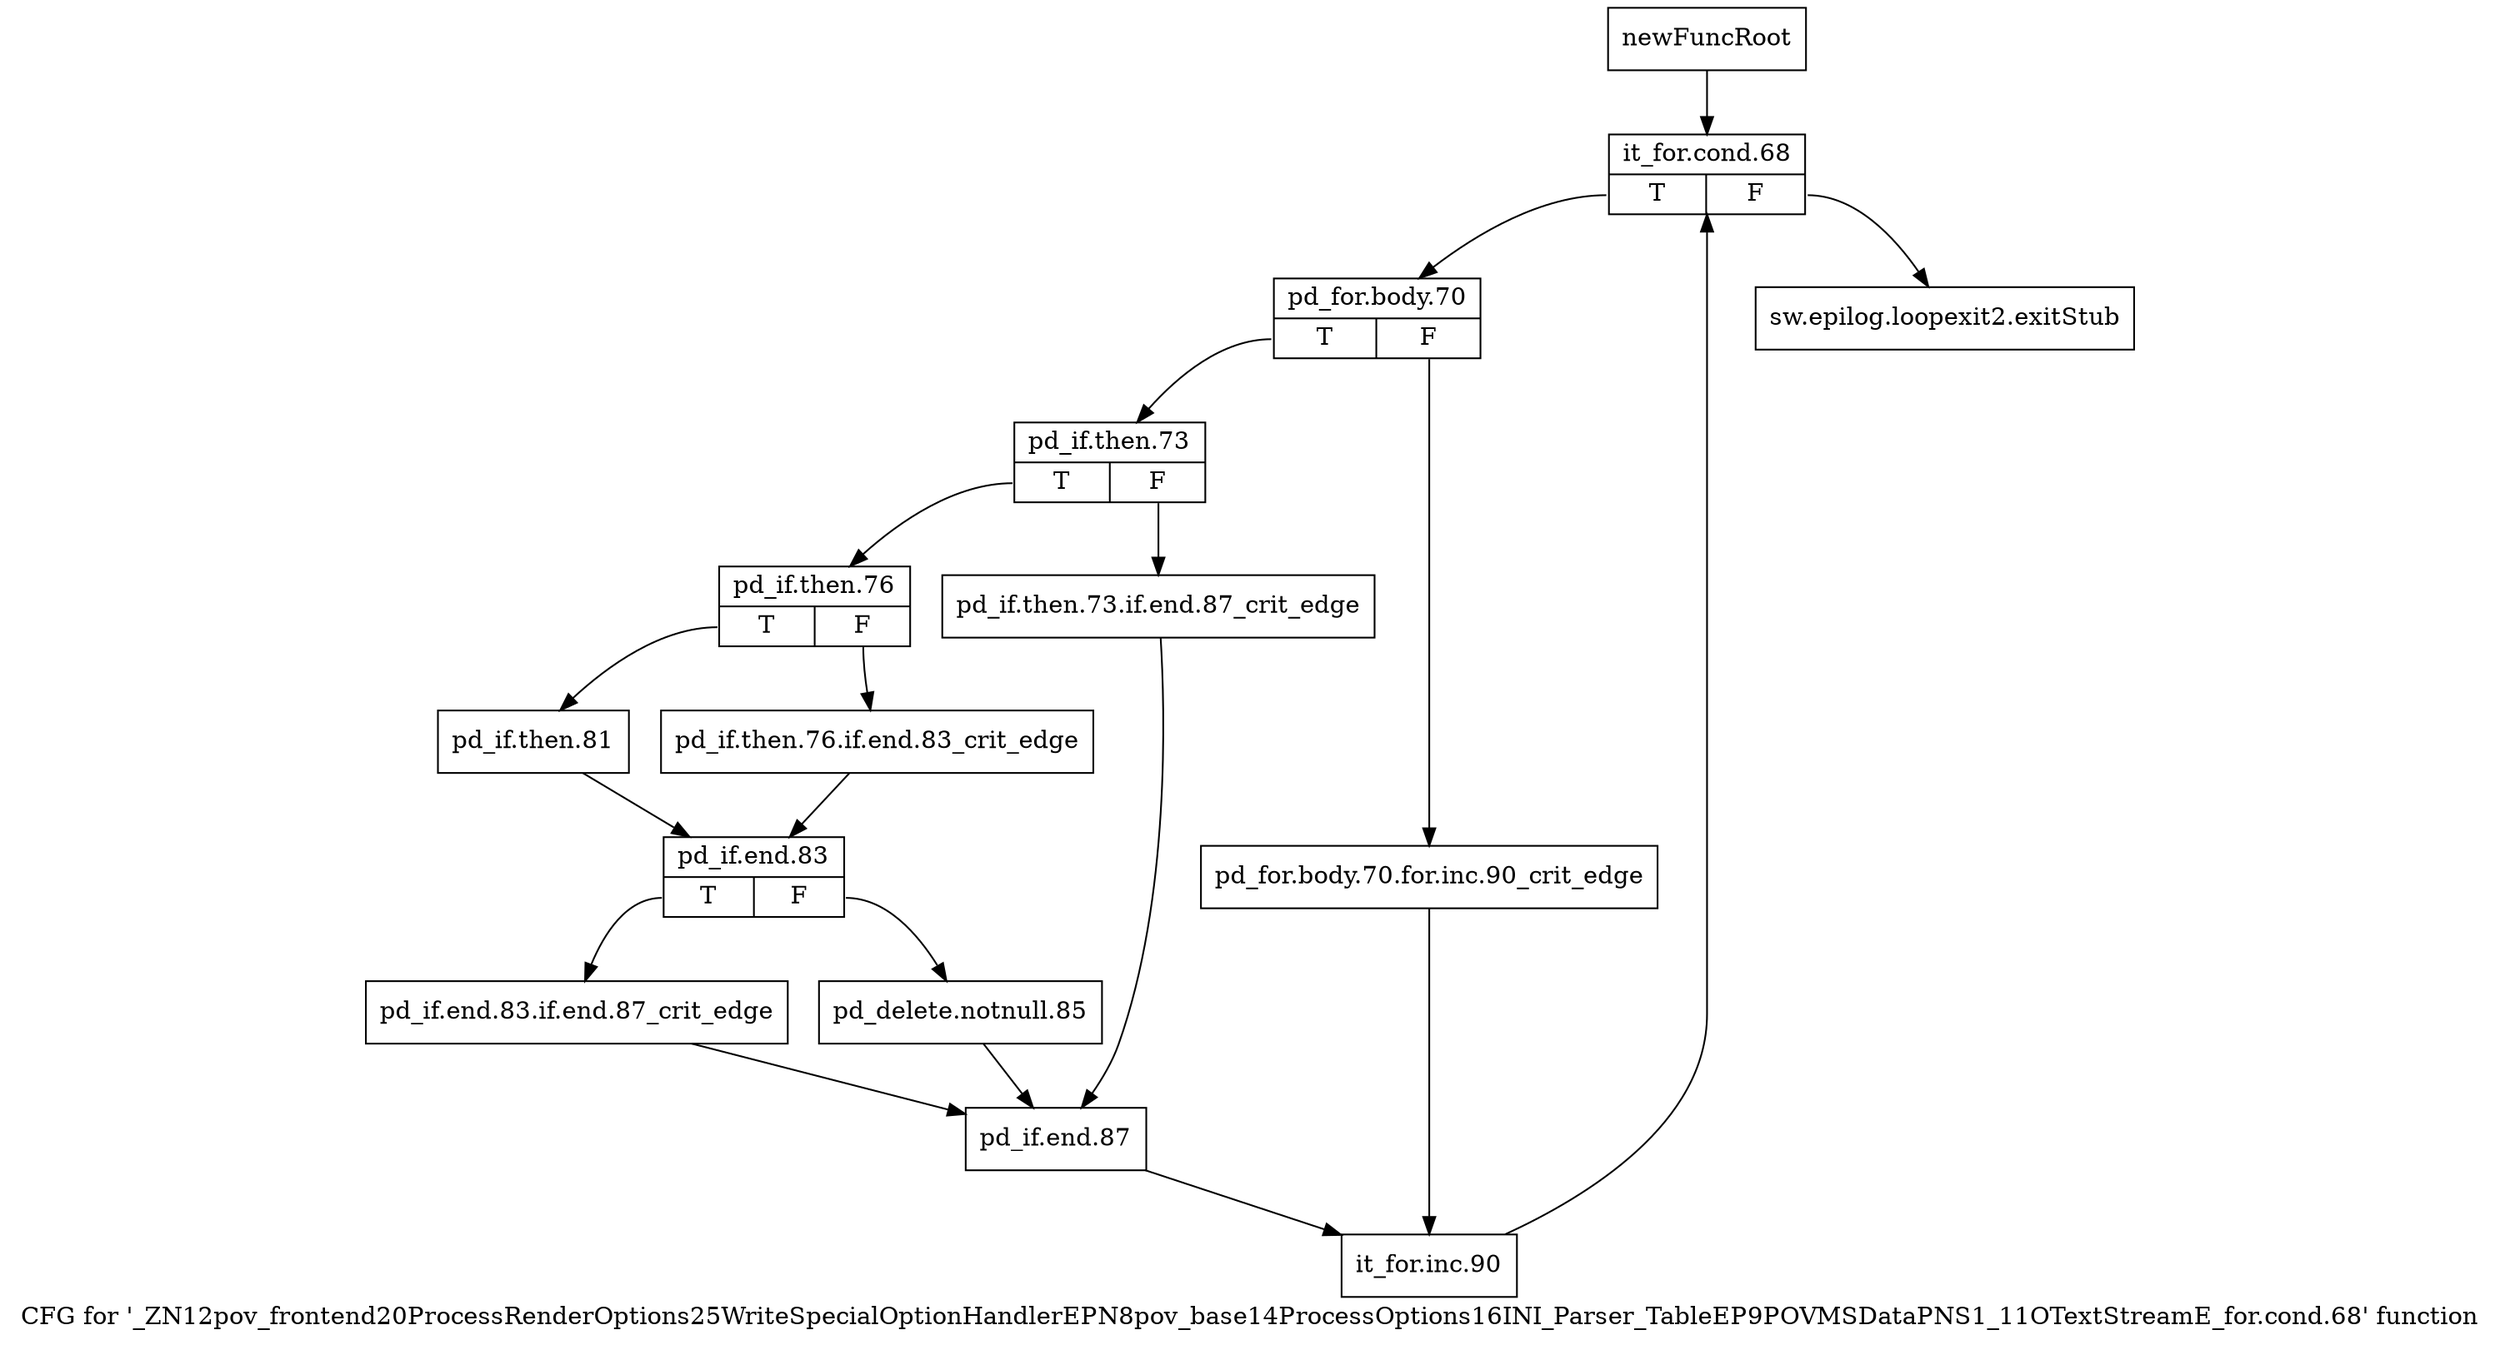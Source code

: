 digraph "CFG for '_ZN12pov_frontend20ProcessRenderOptions25WriteSpecialOptionHandlerEPN8pov_base14ProcessOptions16INI_Parser_TableEP9POVMSDataPNS1_11OTextStreamE_for.cond.68' function" {
	label="CFG for '_ZN12pov_frontend20ProcessRenderOptions25WriteSpecialOptionHandlerEPN8pov_base14ProcessOptions16INI_Parser_TableEP9POVMSDataPNS1_11OTextStreamE_for.cond.68' function";

	Node0x2b53b10 [shape=record,label="{newFuncRoot}"];
	Node0x2b53b10 -> Node0x2b54460;
	Node0x2b53b60 [shape=record,label="{sw.epilog.loopexit2.exitStub}"];
	Node0x2b54460 [shape=record,label="{it_for.cond.68|{<s0>T|<s1>F}}"];
	Node0x2b54460:s0 -> Node0x2b544b0;
	Node0x2b54460:s1 -> Node0x2b53b60;
	Node0x2b544b0 [shape=record,label="{pd_for.body.70|{<s0>T|<s1>F}}"];
	Node0x2b544b0:s0 -> Node0x2b54550;
	Node0x2b544b0:s1 -> Node0x2b54500;
	Node0x2b54500 [shape=record,label="{pd_for.body.70.for.inc.90_crit_edge}"];
	Node0x2b54500 -> Node0x2b54820;
	Node0x2b54550 [shape=record,label="{pd_if.then.73|{<s0>T|<s1>F}}"];
	Node0x2b54550:s0 -> Node0x2b545f0;
	Node0x2b54550:s1 -> Node0x2b545a0;
	Node0x2b545a0 [shape=record,label="{pd_if.then.73.if.end.87_crit_edge}"];
	Node0x2b545a0 -> Node0x2b547d0;
	Node0x2b545f0 [shape=record,label="{pd_if.then.76|{<s0>T|<s1>F}}"];
	Node0x2b545f0:s0 -> Node0x2b54690;
	Node0x2b545f0:s1 -> Node0x2b54640;
	Node0x2b54640 [shape=record,label="{pd_if.then.76.if.end.83_crit_edge}"];
	Node0x2b54640 -> Node0x2b546e0;
	Node0x2b54690 [shape=record,label="{pd_if.then.81}"];
	Node0x2b54690 -> Node0x2b546e0;
	Node0x2b546e0 [shape=record,label="{pd_if.end.83|{<s0>T|<s1>F}}"];
	Node0x2b546e0:s0 -> Node0x2b54780;
	Node0x2b546e0:s1 -> Node0x2b54730;
	Node0x2b54730 [shape=record,label="{pd_delete.notnull.85}"];
	Node0x2b54730 -> Node0x2b547d0;
	Node0x2b54780 [shape=record,label="{pd_if.end.83.if.end.87_crit_edge}"];
	Node0x2b54780 -> Node0x2b547d0;
	Node0x2b547d0 [shape=record,label="{pd_if.end.87}"];
	Node0x2b547d0 -> Node0x2b54820;
	Node0x2b54820 [shape=record,label="{it_for.inc.90}"];
	Node0x2b54820 -> Node0x2b54460;
}
